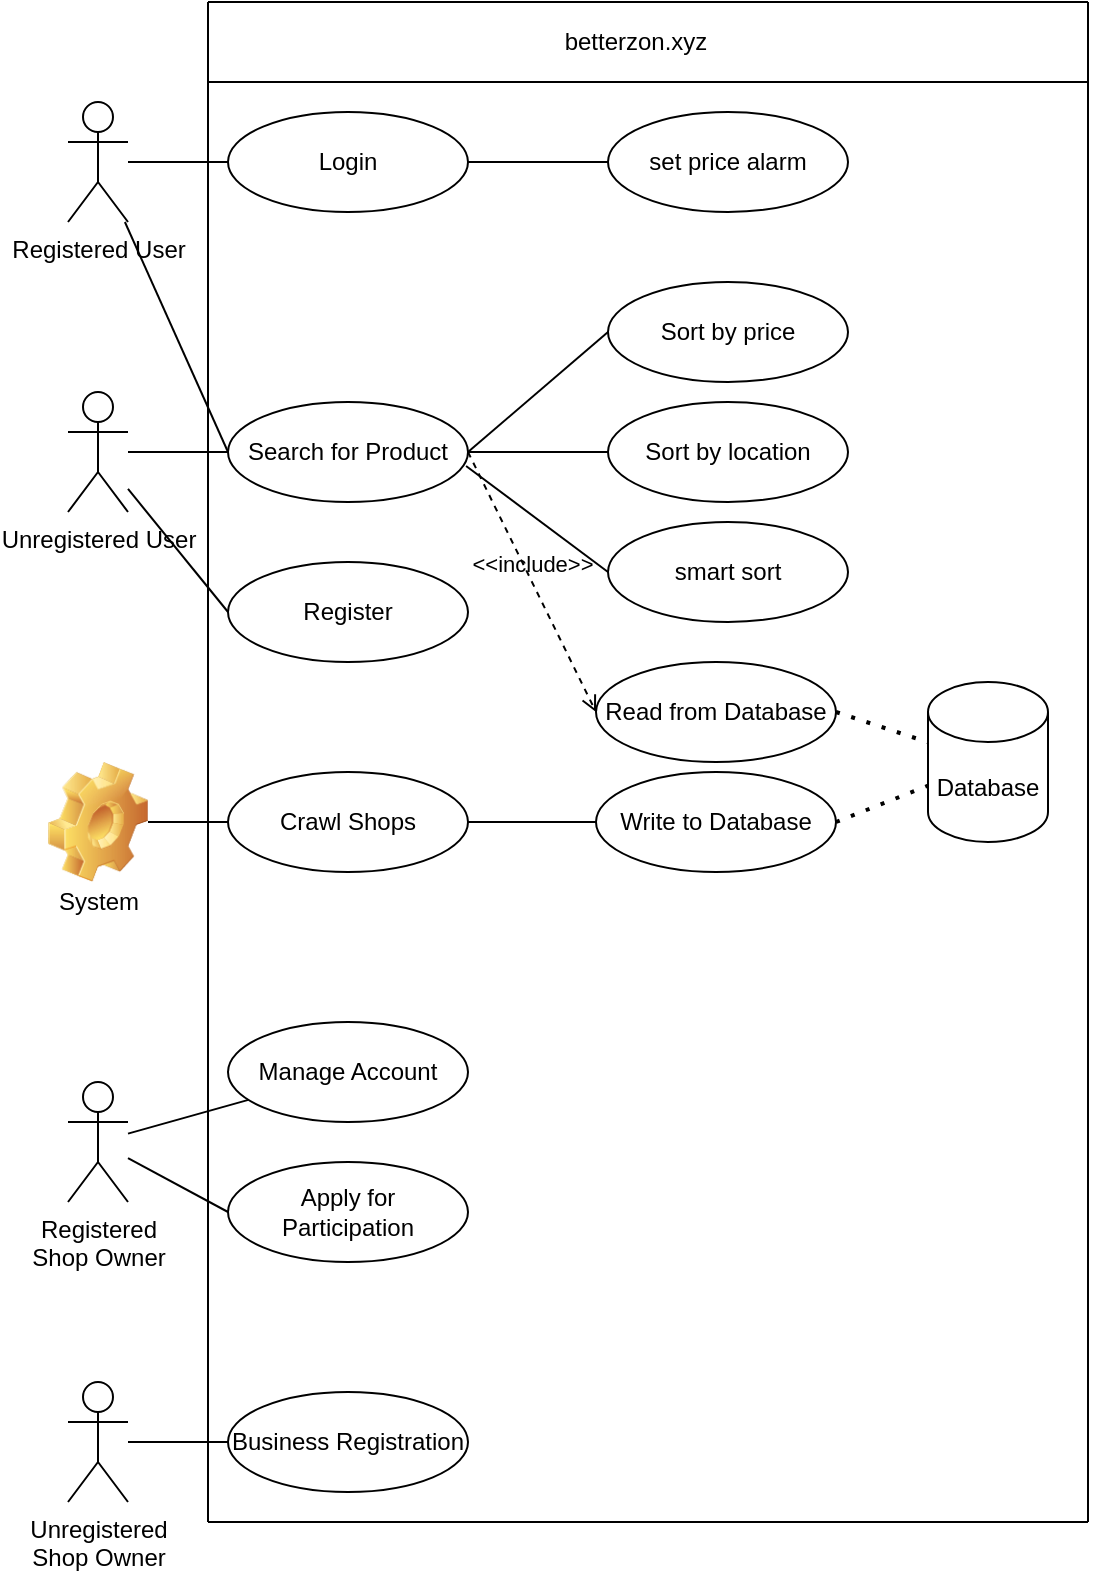 <mxfile version="13.8.1" type="github">
  <diagram id="QFWcWedTnleHV76omDGD" name="Page-1">
    <mxGraphModel dx="1422" dy="807" grid="1" gridSize="10" guides="1" tooltips="1" connect="1" arrows="1" fold="1" page="1" pageScale="1" pageWidth="827" pageHeight="1169" math="0" shadow="0">
      <root>
        <mxCell id="0" />
        <mxCell id="1" parent="0" />
        <mxCell id="zG22HQRfr113MJy_nXjD-1" value="Registered User" style="shape=umlActor;verticalLabelPosition=bottom;verticalAlign=top;html=1;" parent="1" vertex="1">
          <mxGeometry x="130" y="130" width="30" height="60" as="geometry" />
        </mxCell>
        <mxCell id="zG22HQRfr113MJy_nXjD-4" value="" style="endArrow=none;html=1;" parent="1" edge="1">
          <mxGeometry width="50" height="50" relative="1" as="geometry">
            <mxPoint x="200" y="80" as="sourcePoint" />
            <mxPoint x="640" y="80" as="targetPoint" />
          </mxGeometry>
        </mxCell>
        <mxCell id="zG22HQRfr113MJy_nXjD-5" value="" style="endArrow=none;html=1;" parent="1" edge="1">
          <mxGeometry width="50" height="50" relative="1" as="geometry">
            <mxPoint x="200" y="840" as="sourcePoint" />
            <mxPoint x="200" y="80" as="targetPoint" />
          </mxGeometry>
        </mxCell>
        <mxCell id="zG22HQRfr113MJy_nXjD-6" value="" style="endArrow=none;html=1;" parent="1" edge="1">
          <mxGeometry width="50" height="50" relative="1" as="geometry">
            <mxPoint x="640" y="840" as="sourcePoint" />
            <mxPoint x="640" y="80" as="targetPoint" />
          </mxGeometry>
        </mxCell>
        <mxCell id="zG22HQRfr113MJy_nXjD-7" value="" style="endArrow=none;html=1;" parent="1" edge="1">
          <mxGeometry width="50" height="50" relative="1" as="geometry">
            <mxPoint x="200" y="840" as="sourcePoint" />
            <mxPoint x="640" y="840" as="targetPoint" />
          </mxGeometry>
        </mxCell>
        <mxCell id="zG22HQRfr113MJy_nXjD-10" value="Search for Product" style="ellipse;whiteSpace=wrap;html=1;" parent="1" vertex="1">
          <mxGeometry x="210" y="280" width="120" height="50" as="geometry" />
        </mxCell>
        <mxCell id="zG22HQRfr113MJy_nXjD-11" value="" style="endArrow=none;html=1;" parent="1" edge="1">
          <mxGeometry width="50" height="50" relative="1" as="geometry">
            <mxPoint x="200" y="120" as="sourcePoint" />
            <mxPoint x="640" y="120" as="targetPoint" />
          </mxGeometry>
        </mxCell>
        <mxCell id="zG22HQRfr113MJy_nXjD-12" value="betterzon.xyz" style="text;html=1;strokeColor=none;fillColor=none;align=center;verticalAlign=middle;whiteSpace=wrap;rounded=0;" parent="1" vertex="1">
          <mxGeometry x="394" y="90" width="40" height="20" as="geometry" />
        </mxCell>
        <mxCell id="zG22HQRfr113MJy_nXjD-13" value="Unregistered User" style="shape=umlActor;verticalLabelPosition=bottom;verticalAlign=top;html=1;" parent="1" vertex="1">
          <mxGeometry x="130" y="275" width="30" height="60" as="geometry" />
        </mxCell>
        <mxCell id="zG22HQRfr113MJy_nXjD-17" value="Unregistered &lt;br&gt;Shop Owner" style="shape=umlActor;verticalLabelPosition=bottom;verticalAlign=top;html=1;outlineConnect=0;" parent="1" vertex="1">
          <mxGeometry x="130" y="770" width="30" height="60" as="geometry" />
        </mxCell>
        <mxCell id="zG22HQRfr113MJy_nXjD-19" value="Sort by price" style="ellipse;whiteSpace=wrap;html=1;" parent="1" vertex="1">
          <mxGeometry x="400" y="220" width="120" height="50" as="geometry" />
        </mxCell>
        <mxCell id="zG22HQRfr113MJy_nXjD-22" value="Sort by location" style="ellipse;whiteSpace=wrap;html=1;" parent="1" vertex="1">
          <mxGeometry x="400" y="280" width="120" height="50" as="geometry" />
        </mxCell>
        <mxCell id="zG22HQRfr113MJy_nXjD-23" value="smart sort" style="ellipse;whiteSpace=wrap;html=1;" parent="1" vertex="1">
          <mxGeometry x="400" y="340" width="120" height="50" as="geometry" />
        </mxCell>
        <mxCell id="zG22HQRfr113MJy_nXjD-25" value="Login" style="ellipse;whiteSpace=wrap;html=1;" parent="1" vertex="1">
          <mxGeometry x="210" y="135" width="120" height="50" as="geometry" />
        </mxCell>
        <mxCell id="zG22HQRfr113MJy_nXjD-27" value="Business Registration" style="ellipse;whiteSpace=wrap;html=1;" parent="1" vertex="1">
          <mxGeometry x="210" y="775" width="120" height="50" as="geometry" />
        </mxCell>
        <mxCell id="zG22HQRfr113MJy_nXjD-28" value="" style="endArrow=none;html=1;entryX=0;entryY=0.5;entryDx=0;entryDy=0;" parent="1" source="zG22HQRfr113MJy_nXjD-13" target="zG22HQRfr113MJy_nXjD-10" edge="1">
          <mxGeometry width="50" height="50" relative="1" as="geometry">
            <mxPoint x="540" y="530" as="sourcePoint" />
            <mxPoint x="590" y="480" as="targetPoint" />
          </mxGeometry>
        </mxCell>
        <mxCell id="zG22HQRfr113MJy_nXjD-29" value="" style="endArrow=none;html=1;entryX=0;entryY=0.5;entryDx=0;entryDy=0;" parent="1" source="zG22HQRfr113MJy_nXjD-1" target="zG22HQRfr113MJy_nXjD-25" edge="1">
          <mxGeometry width="50" height="50" relative="1" as="geometry">
            <mxPoint x="20" y="155" as="sourcePoint" />
            <mxPoint x="70" y="105" as="targetPoint" />
          </mxGeometry>
        </mxCell>
        <mxCell id="zG22HQRfr113MJy_nXjD-30" value="" style="endArrow=none;html=1;" parent="1" source="zG22HQRfr113MJy_nXjD-17" target="zG22HQRfr113MJy_nXjD-27" edge="1">
          <mxGeometry width="50" height="50" relative="1" as="geometry">
            <mxPoint x="540" y="545" as="sourcePoint" />
            <mxPoint x="590" y="495" as="targetPoint" />
          </mxGeometry>
        </mxCell>
        <mxCell id="zG22HQRfr113MJy_nXjD-31" value="" style="endArrow=none;html=1;exitX=1;exitY=0.5;exitDx=0;exitDy=0;entryX=0;entryY=0.5;entryDx=0;entryDy=0;" parent="1" source="zG22HQRfr113MJy_nXjD-10" target="zG22HQRfr113MJy_nXjD-19" edge="1">
          <mxGeometry width="50" height="50" relative="1" as="geometry">
            <mxPoint x="540" y="530" as="sourcePoint" />
            <mxPoint x="590" y="480" as="targetPoint" />
          </mxGeometry>
        </mxCell>
        <mxCell id="zG22HQRfr113MJy_nXjD-32" value="" style="endArrow=none;html=1;entryX=0;entryY=0.5;entryDx=0;entryDy=0;" parent="1" target="zG22HQRfr113MJy_nXjD-22" edge="1">
          <mxGeometry width="50" height="50" relative="1" as="geometry">
            <mxPoint x="330" y="305" as="sourcePoint" />
            <mxPoint x="170" y="370" as="targetPoint" />
          </mxGeometry>
        </mxCell>
        <mxCell id="zG22HQRfr113MJy_nXjD-33" value="" style="endArrow=none;html=1;exitX=0.992;exitY=0.64;exitDx=0;exitDy=0;exitPerimeter=0;entryX=0;entryY=0.5;entryDx=0;entryDy=0;" parent="1" source="zG22HQRfr113MJy_nXjD-10" target="zG22HQRfr113MJy_nXjD-23" edge="1">
          <mxGeometry width="50" height="50" relative="1" as="geometry">
            <mxPoint x="540" y="530" as="sourcePoint" />
            <mxPoint x="590" y="480" as="targetPoint" />
          </mxGeometry>
        </mxCell>
        <mxCell id="zG22HQRfr113MJy_nXjD-34" value="set price alarm" style="ellipse;whiteSpace=wrap;html=1;" parent="1" vertex="1">
          <mxGeometry x="400" y="135" width="120" height="50" as="geometry" />
        </mxCell>
        <mxCell id="zG22HQRfr113MJy_nXjD-35" value="" style="endArrow=none;html=1;entryX=0;entryY=0.5;entryDx=0;entryDy=0;" parent="1" source="zG22HQRfr113MJy_nXjD-25" target="zG22HQRfr113MJy_nXjD-34" edge="1">
          <mxGeometry width="50" height="50" relative="1" as="geometry">
            <mxPoint x="540" y="225" as="sourcePoint" />
            <mxPoint x="350" y="163" as="targetPoint" />
          </mxGeometry>
        </mxCell>
        <mxCell id="HbB2AJq1uTnI_qS1wT4K-1" value="Register" style="ellipse;whiteSpace=wrap;html=1;" parent="1" vertex="1">
          <mxGeometry x="210" y="360" width="120" height="50" as="geometry" />
        </mxCell>
        <mxCell id="HbB2AJq1uTnI_qS1wT4K-4" value="" style="endArrow=none;html=1;entryX=0;entryY=0.5;entryDx=0;entryDy=0;" parent="1" source="zG22HQRfr113MJy_nXjD-13" target="HbB2AJq1uTnI_qS1wT4K-1" edge="1">
          <mxGeometry width="50" height="50" relative="1" as="geometry">
            <mxPoint x="120" y="470" as="sourcePoint" />
            <mxPoint x="170" y="420" as="targetPoint" />
          </mxGeometry>
        </mxCell>
        <mxCell id="HbB2AJq1uTnI_qS1wT4K-6" value="" style="endArrow=none;html=1;entryX=0;entryY=0.5;entryDx=0;entryDy=0;" parent="1" source="zG22HQRfr113MJy_nXjD-1" target="zG22HQRfr113MJy_nXjD-10" edge="1">
          <mxGeometry width="50" height="50" relative="1" as="geometry">
            <mxPoint x="80" y="260" as="sourcePoint" />
            <mxPoint x="130" y="210" as="targetPoint" />
          </mxGeometry>
        </mxCell>
        <mxCell id="HbB2AJq1uTnI_qS1wT4K-9" value="Registered &lt;br&gt;Shop Owner" style="shape=umlActor;verticalLabelPosition=bottom;verticalAlign=top;html=1;outlineConnect=0;" parent="1" vertex="1">
          <mxGeometry x="130" y="620" width="30" height="60" as="geometry" />
        </mxCell>
        <mxCell id="HbB2AJq1uTnI_qS1wT4K-14" value="Manage Account" style="ellipse;whiteSpace=wrap;html=1;" parent="1" vertex="1">
          <mxGeometry x="210" y="590" width="120" height="50" as="geometry" />
        </mxCell>
        <mxCell id="HbB2AJq1uTnI_qS1wT4K-15" value="Apply for &lt;br&gt;Participation" style="ellipse;whiteSpace=wrap;html=1;" parent="1" vertex="1">
          <mxGeometry x="210" y="660" width="120" height="50" as="geometry" />
        </mxCell>
        <mxCell id="HbB2AJq1uTnI_qS1wT4K-16" value="" style="endArrow=none;html=1;" parent="1" source="HbB2AJq1uTnI_qS1wT4K-9" target="HbB2AJq1uTnI_qS1wT4K-14" edge="1">
          <mxGeometry width="50" height="50" relative="1" as="geometry">
            <mxPoint x="260" y="570" as="sourcePoint" />
            <mxPoint x="310" y="520" as="targetPoint" />
          </mxGeometry>
        </mxCell>
        <mxCell id="HbB2AJq1uTnI_qS1wT4K-17" value="" style="endArrow=none;html=1;entryX=0;entryY=0.5;entryDx=0;entryDy=0;" parent="1" source="HbB2AJq1uTnI_qS1wT4K-9" target="HbB2AJq1uTnI_qS1wT4K-15" edge="1">
          <mxGeometry width="50" height="50" relative="1" as="geometry">
            <mxPoint x="90" y="750" as="sourcePoint" />
            <mxPoint x="140" y="700" as="targetPoint" />
          </mxGeometry>
        </mxCell>
        <mxCell id="AN68Dm_Q30RVdqnMXz4Q-3" value="" style="shape=image;html=1;verticalLabelPosition=bottom;verticalAlign=top;imageAspect=0;image=img/clipart/Gear_128x128.png" vertex="1" parent="1">
          <mxGeometry x="120" y="460" width="50" height="60" as="geometry" />
        </mxCell>
        <mxCell id="AN68Dm_Q30RVdqnMXz4Q-4" value="System" style="text;html=1;align=center;verticalAlign=middle;resizable=0;points=[];autosize=1;" vertex="1" parent="1">
          <mxGeometry x="115" y="520" width="60" height="20" as="geometry" />
        </mxCell>
        <mxCell id="AN68Dm_Q30RVdqnMXz4Q-7" value="Crawl Shops" style="ellipse;whiteSpace=wrap;html=1;" vertex="1" parent="1">
          <mxGeometry x="210" y="465" width="120" height="50" as="geometry" />
        </mxCell>
        <mxCell id="AN68Dm_Q30RVdqnMXz4Q-8" value="" style="endArrow=none;html=1;entryX=0;entryY=0.5;entryDx=0;entryDy=0;" edge="1" parent="1" source="AN68Dm_Q30RVdqnMXz4Q-3" target="AN68Dm_Q30RVdqnMXz4Q-7">
          <mxGeometry width="50" height="50" relative="1" as="geometry">
            <mxPoint x="10" y="480" as="sourcePoint" />
            <mxPoint x="60" y="430" as="targetPoint" />
          </mxGeometry>
        </mxCell>
        <mxCell id="AN68Dm_Q30RVdqnMXz4Q-10" value="Write to Database" style="ellipse;whiteSpace=wrap;html=1;" vertex="1" parent="1">
          <mxGeometry x="394" y="465" width="120" height="50" as="geometry" />
        </mxCell>
        <mxCell id="AN68Dm_Q30RVdqnMXz4Q-11" value="" style="endArrow=none;html=1;exitX=1;exitY=0.5;exitDx=0;exitDy=0;" edge="1" parent="1" source="AN68Dm_Q30RVdqnMXz4Q-7" target="AN68Dm_Q30RVdqnMXz4Q-10">
          <mxGeometry width="50" height="50" relative="1" as="geometry">
            <mxPoint x="540" y="430" as="sourcePoint" />
            <mxPoint x="590" y="380" as="targetPoint" />
          </mxGeometry>
        </mxCell>
        <mxCell id="AN68Dm_Q30RVdqnMXz4Q-12" value="Database" style="shape=cylinder3;whiteSpace=wrap;html=1;boundedLbl=1;backgroundOutline=1;size=15;" vertex="1" parent="1">
          <mxGeometry x="560" y="420" width="60" height="80" as="geometry" />
        </mxCell>
        <mxCell id="AN68Dm_Q30RVdqnMXz4Q-14" value="Read from Database" style="ellipse;whiteSpace=wrap;html=1;" vertex="1" parent="1">
          <mxGeometry x="394" y="410" width="120" height="50" as="geometry" />
        </mxCell>
        <mxCell id="AN68Dm_Q30RVdqnMXz4Q-16" value="" style="endArrow=none;dashed=1;html=1;dashPattern=1 3;strokeWidth=2;exitX=1;exitY=0.5;exitDx=0;exitDy=0;" edge="1" parent="1" source="AN68Dm_Q30RVdqnMXz4Q-14" target="AN68Dm_Q30RVdqnMXz4Q-12">
          <mxGeometry width="50" height="50" relative="1" as="geometry">
            <mxPoint x="540" y="610" as="sourcePoint" />
            <mxPoint x="590" y="560" as="targetPoint" />
          </mxGeometry>
        </mxCell>
        <mxCell id="AN68Dm_Q30RVdqnMXz4Q-17" value="" style="endArrow=none;dashed=1;html=1;dashPattern=1 3;strokeWidth=2;exitX=1;exitY=0.5;exitDx=0;exitDy=0;" edge="1" parent="1" source="AN68Dm_Q30RVdqnMXz4Q-10" target="AN68Dm_Q30RVdqnMXz4Q-12">
          <mxGeometry width="50" height="50" relative="1" as="geometry">
            <mxPoint x="520" y="650" as="sourcePoint" />
            <mxPoint x="570" y="600" as="targetPoint" />
          </mxGeometry>
        </mxCell>
        <mxCell id="AN68Dm_Q30RVdqnMXz4Q-20" value="&amp;lt;&amp;lt;include&amp;gt;&amp;gt;" style="edgeStyle=none;html=1;endArrow=open;verticalAlign=bottom;dashed=1;labelBackgroundColor=none;exitX=1;exitY=0.5;exitDx=0;exitDy=0;entryX=0;entryY=0.5;entryDx=0;entryDy=0;" edge="1" parent="1" source="zG22HQRfr113MJy_nXjD-10" target="AN68Dm_Q30RVdqnMXz4Q-14">
          <mxGeometry width="160" relative="1" as="geometry">
            <mxPoint x="480" y="610" as="sourcePoint" />
            <mxPoint x="640" y="610" as="targetPoint" />
          </mxGeometry>
        </mxCell>
      </root>
    </mxGraphModel>
  </diagram>
</mxfile>
